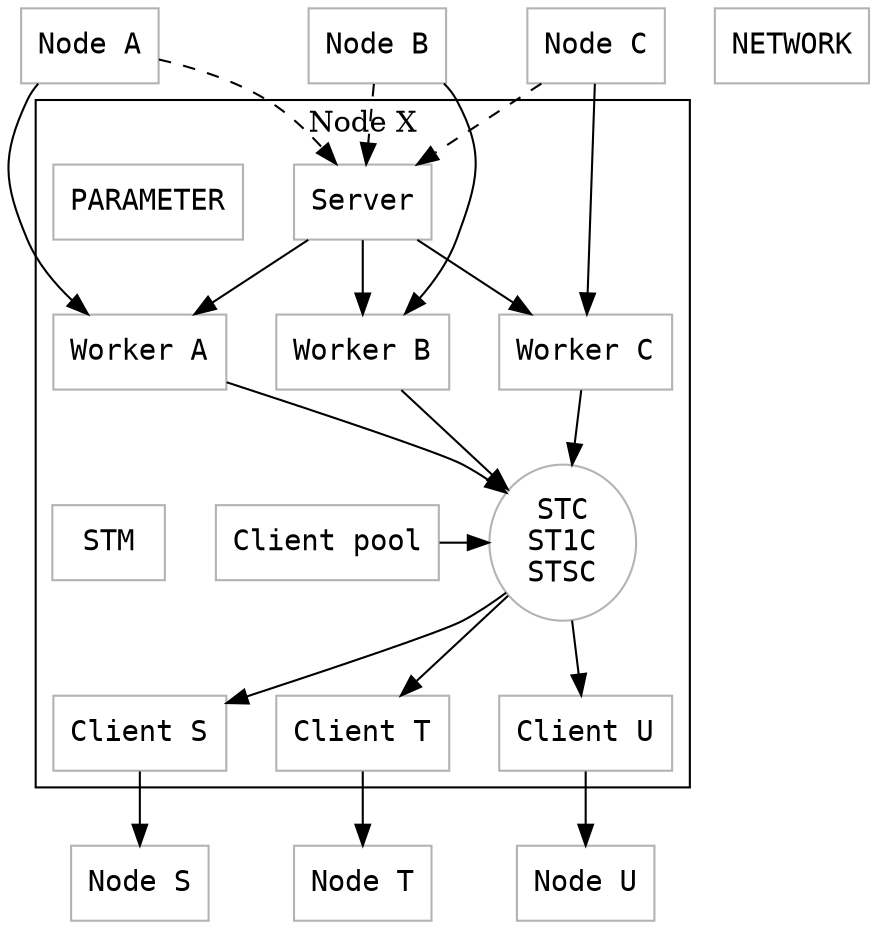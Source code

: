 // CPP because GraphViz doesn't support custom styles
#define NETWORK   [color = olivedrab3]
#define STM       [color = darkorchid3]
#define PARAMETER [color = orangered1, style = dashed]

digraph G {

      node [shape = box, fontname = "Courier", color = gray70]
      nodesep = 0.33
      ranksep = 0.5

      subgraph cluster_node {

            label = "Node X"
            color = black
            labelloc = t

            Server
            Worker1 [label = "Worker A"]
            Worker2 [label = "Worker B"]
            Worker3 [label = "Worker C"]

            Client1 [label = "Client S"]
            Client2 [label = "Client T"]
            Client3 [label = "Client U"]

            CP [label = "Client pool"]

            ClientChannels [label = "STC\nST1C\nSTSC", shape = ellipse]




            Server -> Worker1 PARAMETER
            Server -> Worker2 PARAMETER
            Server -> Worker3 PARAMETER


            Worker1 -> ClientChannels STM
            Worker2 -> ClientChannels STM
            Worker3 -> ClientChannels STM

            ClientChannels -> Client1 STM
            ClientChannels -> Client2 STM
            ClientChannels -> Client3 STM




            subgraph _cp {
                  rank = "same"
                  CP -> ClientChannels [rank = same] STM
            }


      }

      Dsn1 [label = "Node S"]
      Dsn2 [label = "Node T"]
      Dsn3 [label = "Node U"]

      Client1 -> Dsn1 NETWORK
      Client2 -> Dsn2 NETWORK
      Client3 -> Dsn3 NETWORK

      Usn1 [label = "Node A"]
      Usn2 [label = "Node B"]
      Usn3 [label = "Node C"]

      Usn1 -> Worker1 NETWORK
      Usn2 -> Worker2 NETWORK
      Usn3 -> Worker3 NETWORK
      Usn1 -> Server [style = dashed] NETWORK
      Usn2 -> Server [style = dashed] NETWORK
      Usn3 -> Server [style = dashed] NETWORK


}